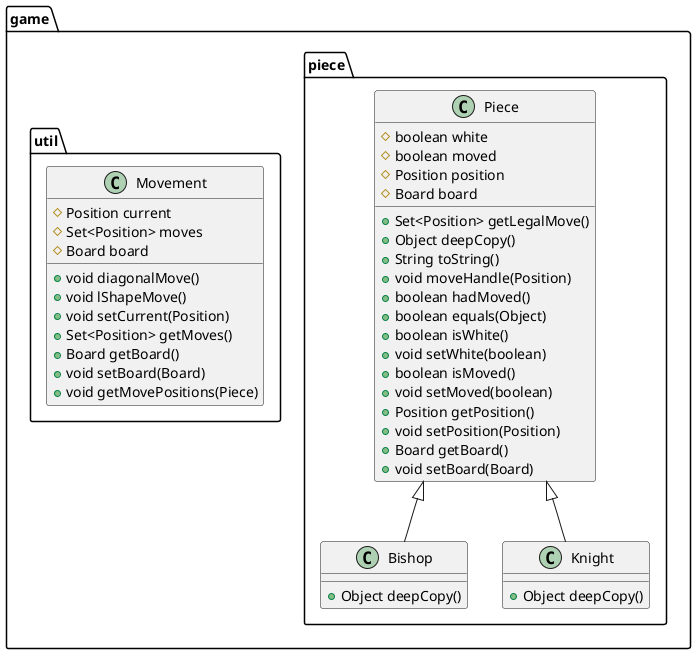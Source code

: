@startuml
class game.piece.Bishop {
+ Object deepCopy()
}

class game.util.Movement {
# Position current
# Set<Position> moves
# Board board
+ void diagonalMove()
+ void lShapeMove()
+ void setCurrent(Position)
+ Set<Position> getMoves()
+ Board getBoard()
+ void setBoard(Board)
+ void getMovePositions(Piece)
}


class game.piece.Piece {
# boolean white
# boolean moved
# Position position
# Board board
+ Set<Position> getLegalMove()
+ Object deepCopy()
+ String toString()
+ void moveHandle(Position)
+ boolean hadMoved()
+ boolean equals(Object)
+ boolean isWhite()
+ void setWhite(boolean)
+ boolean isMoved()
+ void setMoved(boolean)
+ Position getPosition()
+ void setPosition(Position)
+ Board getBoard()
+ void setBoard(Board)
}


class game.piece.Knight {
+ Object deepCopy()
}



game.piece.Piece <|-- game.piece.Bishop
game.piece.Piece <|-- game.piece.Knight
@enduml